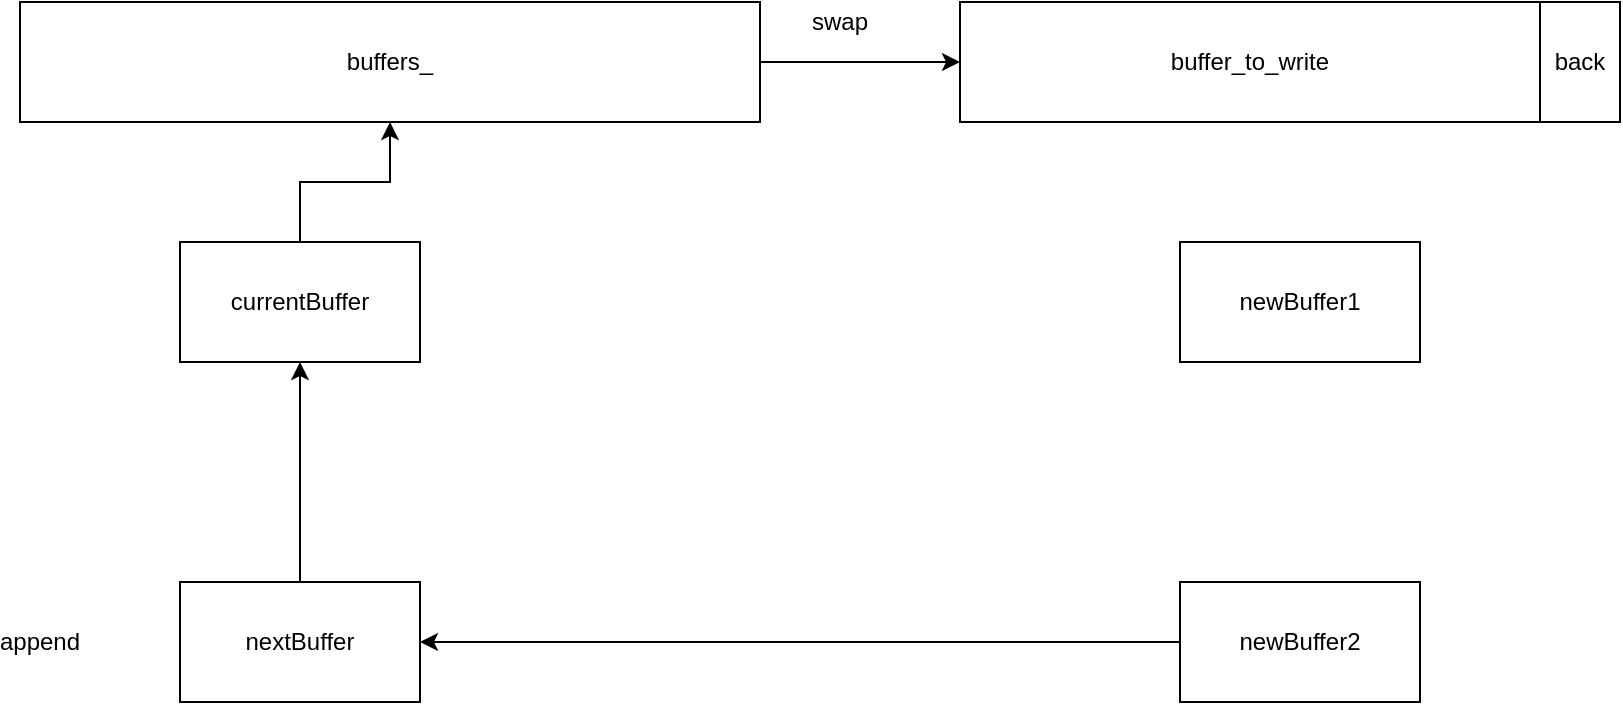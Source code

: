 <mxfile>
    <diagram id="QNuVWr2MQEYg7dk-A0J0" name="第 1 页">
        <mxGraphModel dx="972" dy="467" grid="1" gridSize="10" guides="1" tooltips="1" connect="1" arrows="1" fold="1" page="1" pageScale="1" pageWidth="827" pageHeight="1169" math="0" shadow="0">
            <root>
                <mxCell id="0"/>
                <mxCell id="1" parent="0"/>
                <mxCell id="9" style="edgeStyle=orthogonalEdgeStyle;rounded=0;orthogonalLoop=1;jettySize=auto;html=1;exitX=0.5;exitY=0;exitDx=0;exitDy=0;entryX=0.5;entryY=1;entryDx=0;entryDy=0;" edge="1" parent="1" source="2" target="7">
                    <mxGeometry relative="1" as="geometry"/>
                </mxCell>
                <mxCell id="2" value="currentBuffer" style="rounded=0;whiteSpace=wrap;html=1;" parent="1" vertex="1">
                    <mxGeometry x="130" y="260" width="120" height="60" as="geometry"/>
                </mxCell>
                <mxCell id="10" style="edgeStyle=orthogonalEdgeStyle;rounded=0;orthogonalLoop=1;jettySize=auto;html=1;" edge="1" parent="1" source="3" target="2">
                    <mxGeometry relative="1" as="geometry"/>
                </mxCell>
                <mxCell id="3" value="nextBuffer" style="rounded=0;whiteSpace=wrap;html=1;" parent="1" vertex="1">
                    <mxGeometry x="130" y="430" width="120" height="60" as="geometry"/>
                </mxCell>
                <mxCell id="4" value="newBuffer1" style="rounded=0;whiteSpace=wrap;html=1;" parent="1" vertex="1">
                    <mxGeometry x="630" y="260" width="120" height="60" as="geometry"/>
                </mxCell>
                <mxCell id="14" style="edgeStyle=orthogonalEdgeStyle;rounded=0;orthogonalLoop=1;jettySize=auto;html=1;exitX=0;exitY=0.5;exitDx=0;exitDy=0;" edge="1" parent="1" source="5" target="3">
                    <mxGeometry relative="1" as="geometry"/>
                </mxCell>
                <mxCell id="5" value="newBuffer2" style="rounded=0;whiteSpace=wrap;html=1;" parent="1" vertex="1">
                    <mxGeometry x="630" y="430" width="120" height="60" as="geometry"/>
                </mxCell>
                <mxCell id="6" value="buffer_to_write" style="rounded=0;whiteSpace=wrap;html=1;" vertex="1" parent="1">
                    <mxGeometry x="520" y="140" width="290" height="60" as="geometry"/>
                </mxCell>
                <mxCell id="11" style="edgeStyle=orthogonalEdgeStyle;rounded=0;orthogonalLoop=1;jettySize=auto;html=1;entryX=0;entryY=0.5;entryDx=0;entryDy=0;" edge="1" parent="1" source="7" target="6">
                    <mxGeometry relative="1" as="geometry"/>
                </mxCell>
                <mxCell id="7" value="buffers_" style="rounded=0;whiteSpace=wrap;html=1;" vertex="1" parent="1">
                    <mxGeometry x="50" y="140" width="370" height="60" as="geometry"/>
                </mxCell>
                <mxCell id="12" value="swap" style="text;html=1;strokeColor=none;fillColor=none;align=center;verticalAlign=middle;whiteSpace=wrap;rounded=0;" vertex="1" parent="1">
                    <mxGeometry x="440" y="140" width="40" height="20" as="geometry"/>
                </mxCell>
                <mxCell id="13" value="append" style="text;html=1;strokeColor=none;fillColor=none;align=center;verticalAlign=middle;whiteSpace=wrap;rounded=0;" vertex="1" parent="1">
                    <mxGeometry x="40" y="450" width="40" height="20" as="geometry"/>
                </mxCell>
                <mxCell id="15" value="back" style="rounded=0;whiteSpace=wrap;html=1;" vertex="1" parent="1">
                    <mxGeometry x="810" y="140" width="40" height="60" as="geometry"/>
                </mxCell>
            </root>
        </mxGraphModel>
    </diagram>
</mxfile>